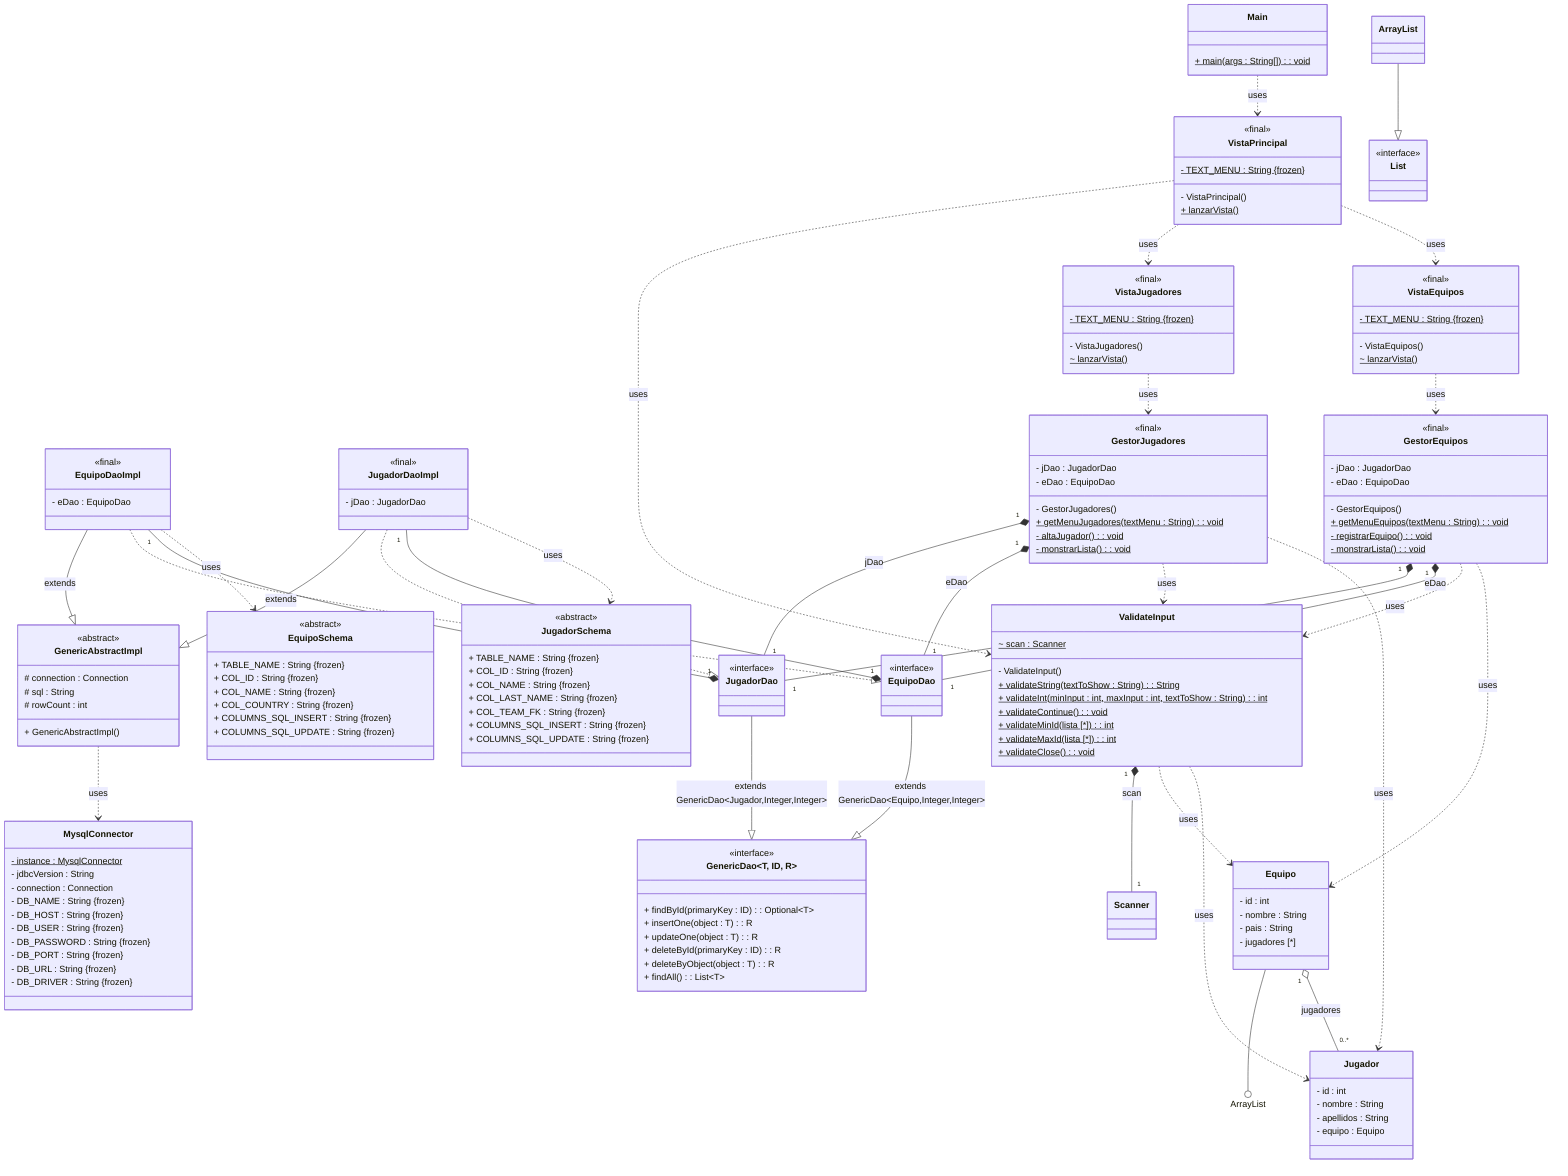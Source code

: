 classDiagram
direction TB

    class Equipo {
        - id : int
        - nombre : String
        - pais : String
        - jugadores [*]
    }

    class Jugador {
        - id : int
        - nombre : String
        - apellidos : String
        - equipo : Equipo
    }

    class GenericDao~T, ID, R~ {
        <<interface>>
        + findById(primaryKey : ID): Optional~T~
        + insertOne(object : T): R
        + updateOne(object : T): R
        + deleteById(primaryKey : ID): R
        + deleteByObject(object : T): R
        + findAll(): List~T~
    }

    class EquipoDao
    <<interface>> EquipoDao

    class JugadorDao
    <<interface>> JugadorDao

    class GenericAbstractImpl {
        <<abstract>>
        # connection : Connection
        # sql        : String
        # rowCount   : int
        + GenericAbstractImpl()
    }

    class EquipoDaoImpl {
        <<final>>
        - eDao : EquipoDao
    }

    class JugadorDaoImpl {
        <<final>>
         - jDao : JugadorDao
    }

    class EquipoSchema {
        <<abstract>>
        + TABLE_NAME : String #123;frozen#125;
        + COL_ID : String #123;frozen#125;
        + COL_NAME : String #123;frozen#125;
        + COL_COUNTRY : String #123;frozen#125;
        + COLUMNS_SQL_INSERT : String #123;frozen#125;
        + COLUMNS_SQL_UPDATE : String #123;frozen#125;
    }

    class JugadorSchema {
        <<abstract>>
        + TABLE_NAME : String #123;frozen#125;
        + COL_ID : String #123;frozen#125;
        + COL_NAME : String #123;frozen#125;
        + COL_LAST_NAME : String #123;frozen#125;
        + COL_TEAM_FK : String #123;frozen#125;
        + COLUMNS_SQL_INSERT : String #123;frozen#125;
        + COLUMNS_SQL_UPDATE : String #123;frozen#125;
    }

    class GestorEquipos {
        <<final>>
        - jDao : JugadorDao
        - eDao : EquipoDao
        - GestorEquipos()
        + getMenuEquipos(textMenu : String): void$
        - registrarEquipo(): void$
        - monstrarLista(): void$
    }

    class GestorJugadores {
        <<final>>
        - jDao : JugadorDao
        - eDao : EquipoDao
        - GestorJugadores()
        + getMenuJugadores(textMenu : String): void$
        - altaJugador(): void$
        - monstrarLista(): void$
    }

    class ValidateInput {
        ~ scan : Scanner$
        - ValidateInput()
        + validateString(textToShow : String) : String$
        + validateInt(minInput : int, maxInput : int, textToShow : String) : int$
        + validateContinue() : void$
        + validateMinId(lista [*]) : int$
        + validateMaxId(lista [*]) : int$
        + validateClose() : void$
    }

    class MysqlConnector {
        - instance : MysqlConnector $
        - jdbcVersion : String
        - connection : Connection
        - DB_NAME : String      #123;frozen#125;
        - DB_HOST : String      #123;frozen#125;
        - DB_USER : String      #123;frozen#125;
        - DB_PASSWORD : String  #123;frozen#125;
        - DB_PORT : String      #123;frozen#125;
        - DB_URL : String       #123;frozen#125;
        - DB_DRIVER : String    #123;frozen#125;
    }

    class VistaEquipos {
        <<final>>
        - TEXT_MENU : String #123;frozen#125;$
        - VistaEquipos()
        ~ lanzarVista()$
    }

    class VistaJugadores {
        <<final>>
        - TEXT_MENU : String #123;frozen#125;$
        - VistaJugadores()
        ~ lanzarVista()$
    }

    class VistaPrincipal {
        <<final>>
        - TEXT_MENU : String #123;frozen#125;$
        - VistaPrincipal()
        + lanzarVista()$
    }

    class Main {
        + main(args : String[]) : void$
    }

    class List
    <<interface>> List

    class ArrayList




    Equipo --() ArrayList

    ArrayList --|> List

    Equipo "1" o-- "0..*" Jugador : jugadores

    EquipoDao --|> GenericDao   : extends GenericDao<<?>Equipo,Integer,Integer>
    JugadorDao --|> GenericDao  : extends GenericDao<<?>Jugador,Integer,Integer>

    EquipoDaoImpl --|> GenericAbstractImpl  : extends
    JugadorDaoImpl --|> GenericAbstractImpl : extends

    EquipoDaoImpl ..|> EquipoDao    : implements
    JugadorDaoImpl ..|> JugadorDao  : implements

    EquipoDaoImpl "1" --* "1" JugadorDao : jDao
    JugadorDaoImpl "1" --* "1" EquipoDao : eDao

    GenericAbstractImpl ..> MysqlConnector : uses

    EquipoDaoImpl ..> EquipoSchema      : uses
    JugadorDaoImpl ..> JugadorSchema    : uses

    GestorEquipos "1" *-- "1" JugadorDao    : jDao
    GestorEquipos "1" *-- "1" EquipoDao     : eDao
    GestorEquipos ..> ValidateInput : uses
    GestorEquipos ..> Equipo        : uses

    GestorJugadores "1" *-- "1" JugadorDao  : jDao
    GestorJugadores "1" *-- "1" EquipoDao   : eDao
    GestorJugadores ..> ValidateInput   : uses
    GestorJugadores ..> Jugador         : uses

    VistaEquipos ..> GestorEquipos : uses
    VistaJugadores ..> GestorJugadores  : uses
    VistaPrincipal ..> ValidateInput    : uses
    VistaPrincipal ..> VistaJugadores   : uses
    VistaPrincipal ..> VistaEquipos     : uses

    ValidateInput "1" *-- "1" Scanner   : scan
    ValidateInput ..> Equipo    : uses
    ValidateInput ..> Jugador   : uses

    Main ..> VistaPrincipal : uses